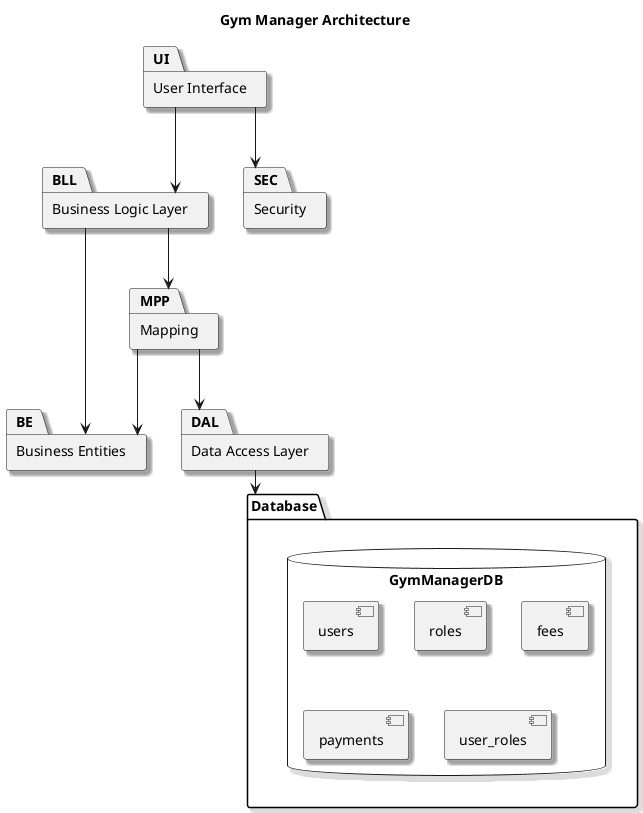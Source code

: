 @startuml
title Gym Manager Architecture
skinparam linetype ortho
skinparam classAttributeIconSize 0
skinparam shadowing true
skinparam classFontSize 15
skinparam classFontName "Roboto"

package UI as "User Interface" {
}

package BLL as "Business Logic Layer" {
}

package SEC as "Security" {
}

package BE as "Business Entities" {
}

package MPP as "Mapping" {
}

package DAL as "Data Access Layer" {
}

package "Database"{

 database "GymManagerDB" as DB {
    [users]
    [roles]
    [fees]
    [payments]
    [user_roles]
}

UI --> BLL
UI --> SEC
BLL --> BE
BLL --> MPP
MPP --> DAL
MPP --> BE
DAL --> Database

@enduml